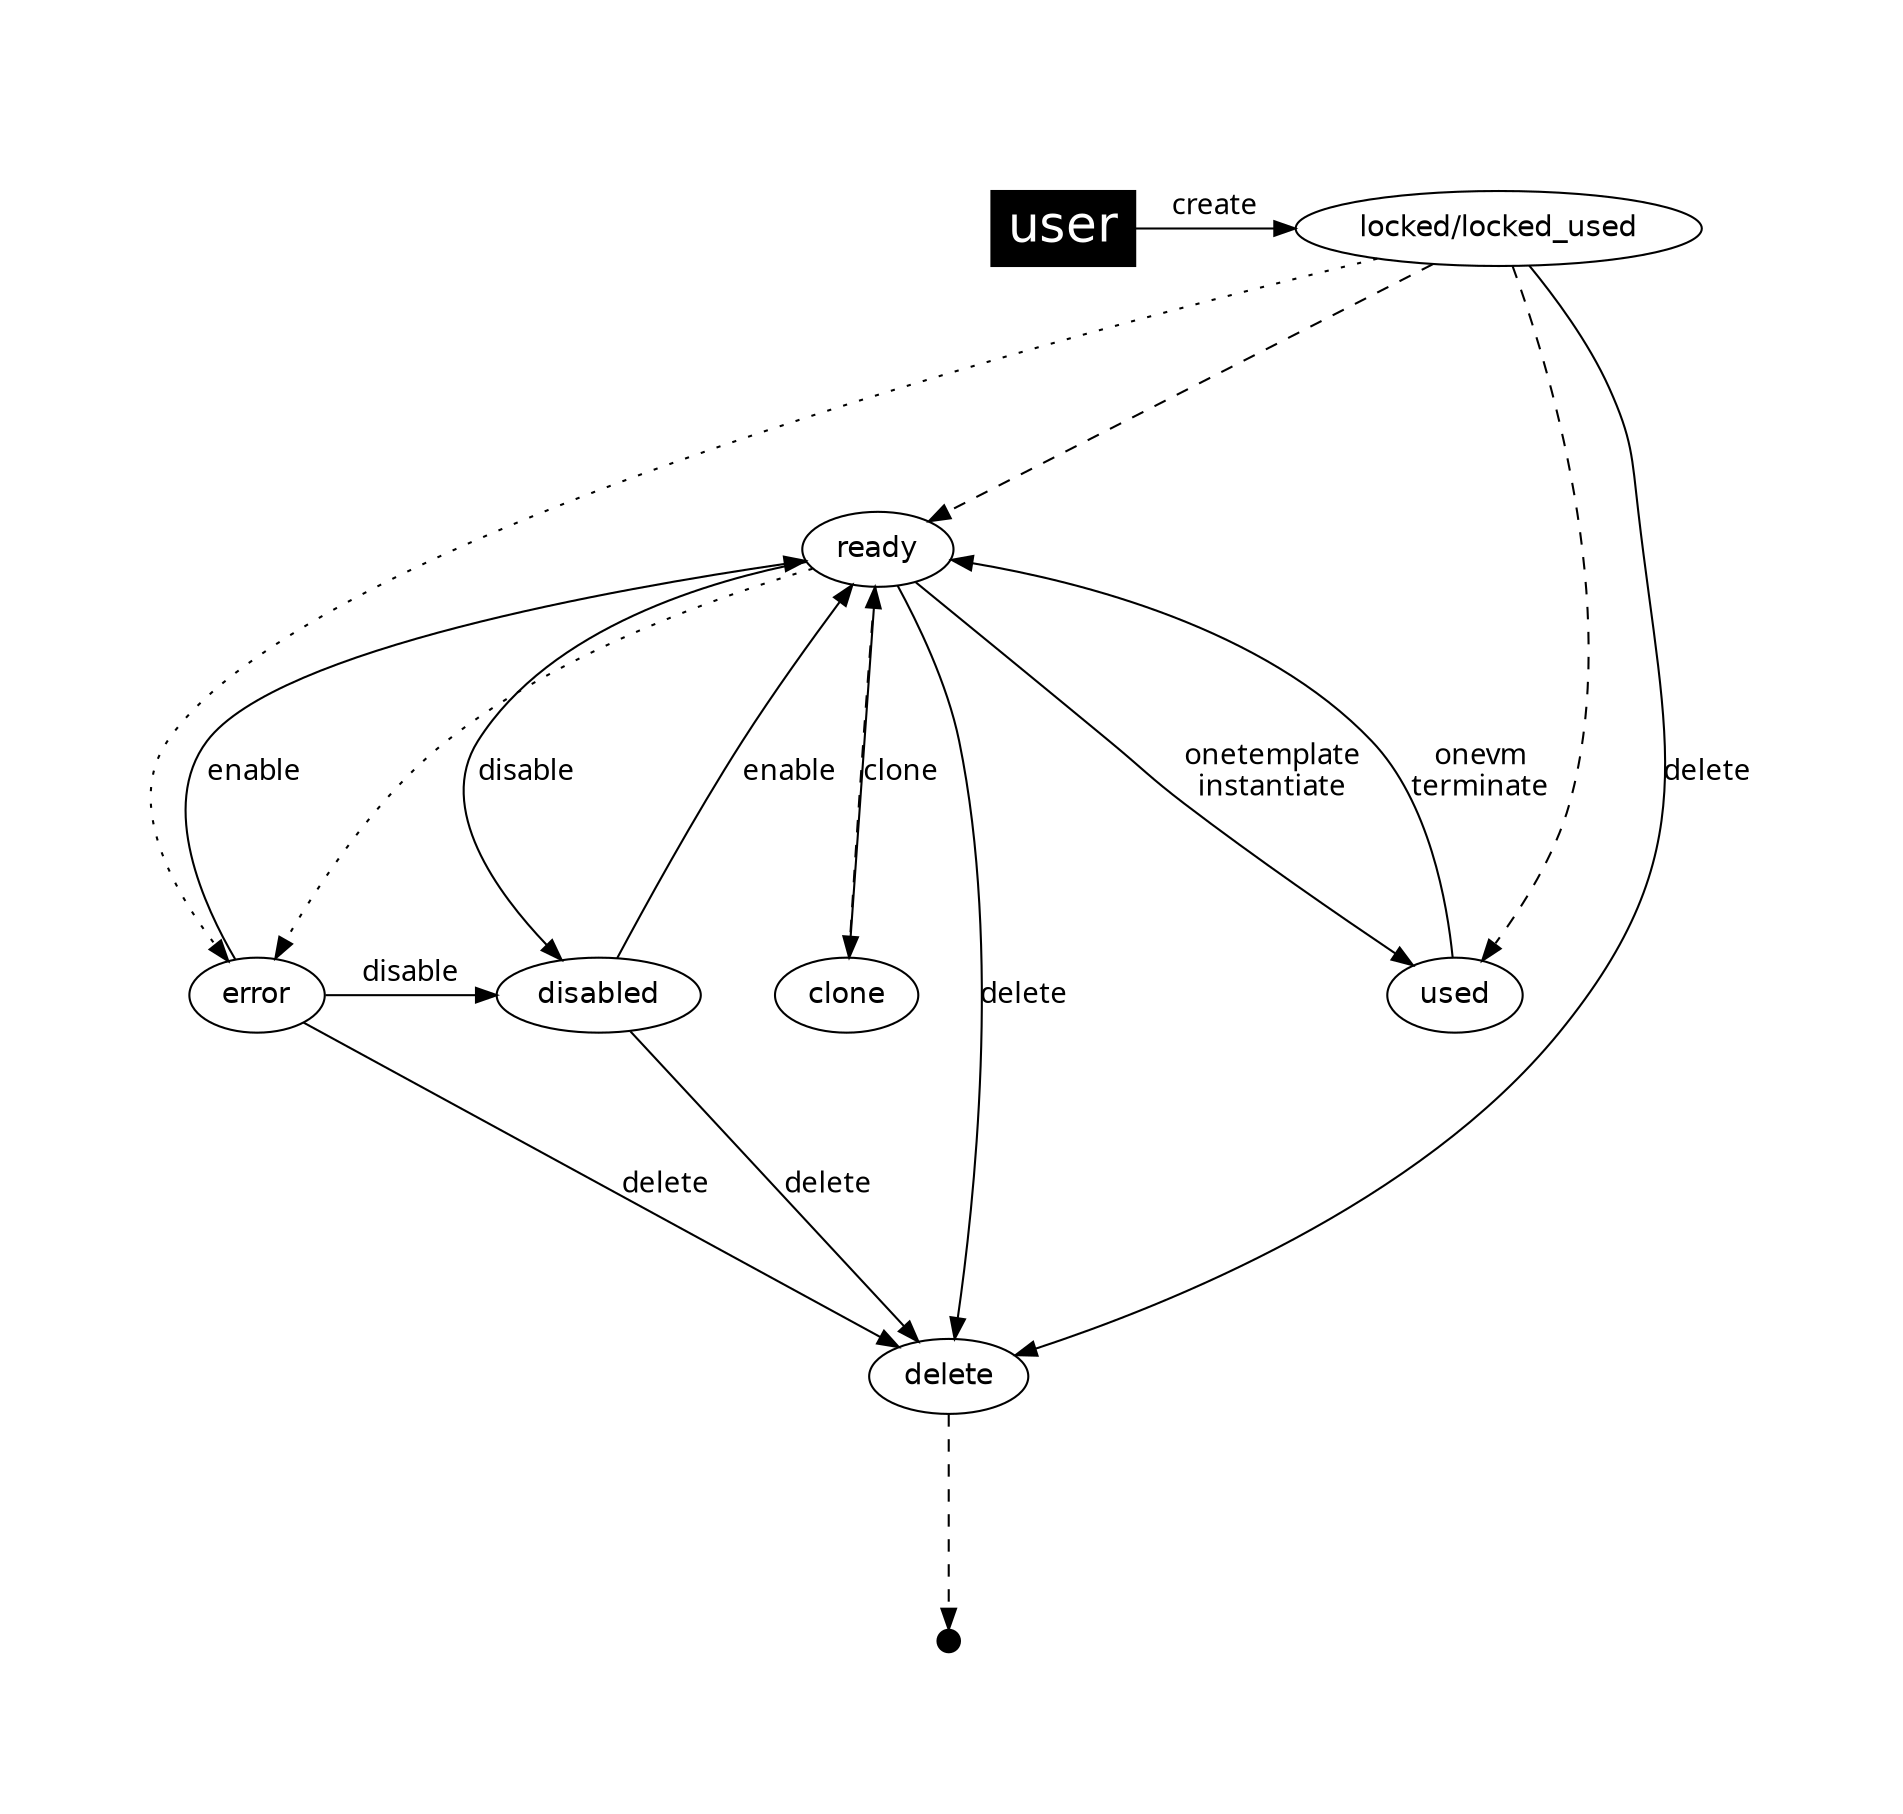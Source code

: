 

digraph OpenNebula {
    graph [
        nodesep= 0.5,
        ratio=1,
        pad=1,
    ];

    node [fontname="Helvetica"];
    edge [fontname="Menlo"];
    
    user [
        fillcolor="black",
        style="filled", shape="box",
        fontcolor="white", fontsize= "24.0"];

    end [ width=0.15, height=0.15, shape=point ];

#    subgraph { rank = min; user; locked}
#    subgraph { rank = same; ready; color="white"}
#    subgraph { rank = same; used; clone; disabled; color="white"}
#    subgraph { rank = same; delete; error; color="white"}
#    subgraph { rank = max; end; color="white"}

    subgraph { rank = min; user; "locked/locked_used"}
    subgraph { rank = same; ready; color="white"}
    subgraph { rank = same; used; clone; color="white"}
    subgraph { rank = same; error; disabled; color="white"}
    subgraph { rank = same; delete; color="white"}
    subgraph { rank = max; end; color="white"}

#   create
    user                    -> "locked/locked_used" [label="create"];
    "locked/locked_used"    -> ready [style="dashed"];
    "locked/locked_used"    -> used [style="dashed"];

#   enable & disable
    ready       -> disabled [label="disable"];
    error       -> disabled [label="disable"];
    disabled    -> ready [label="enable"];
    error       -> ready [label="enable"];

#   template instantiate
    ready       -> used [label="onetemplate\ninstantiate"];
    used        -> ready [label="onevm\nterminate"];
#### ^ persis, v non-persis
#    used        -> used [label="onetemplate\ninstantiate"];

#   clone
    ready       -> clone [label="clone"];
    clone       -> ready [style="dashed"];
#### ^ persis, v non-persis
#    ready       -> used [label="clone"];
#    used        -> used [label="clone"];
#    used        -> ready [style="dashed"];

#   delete
    ready                 -> delete [label="delete"];
    disabled              -> delete [label="delete"];
    "locked/locked_used"  -> delete [label="delete"];
    error                 -> delete [label="delete"];
    delete                -> end [style="dashed"];

#   failures and misc.
    ready                 -> error [style="dotted"];
    "locked/locked_used"  -> error [style="dotted"];
}
